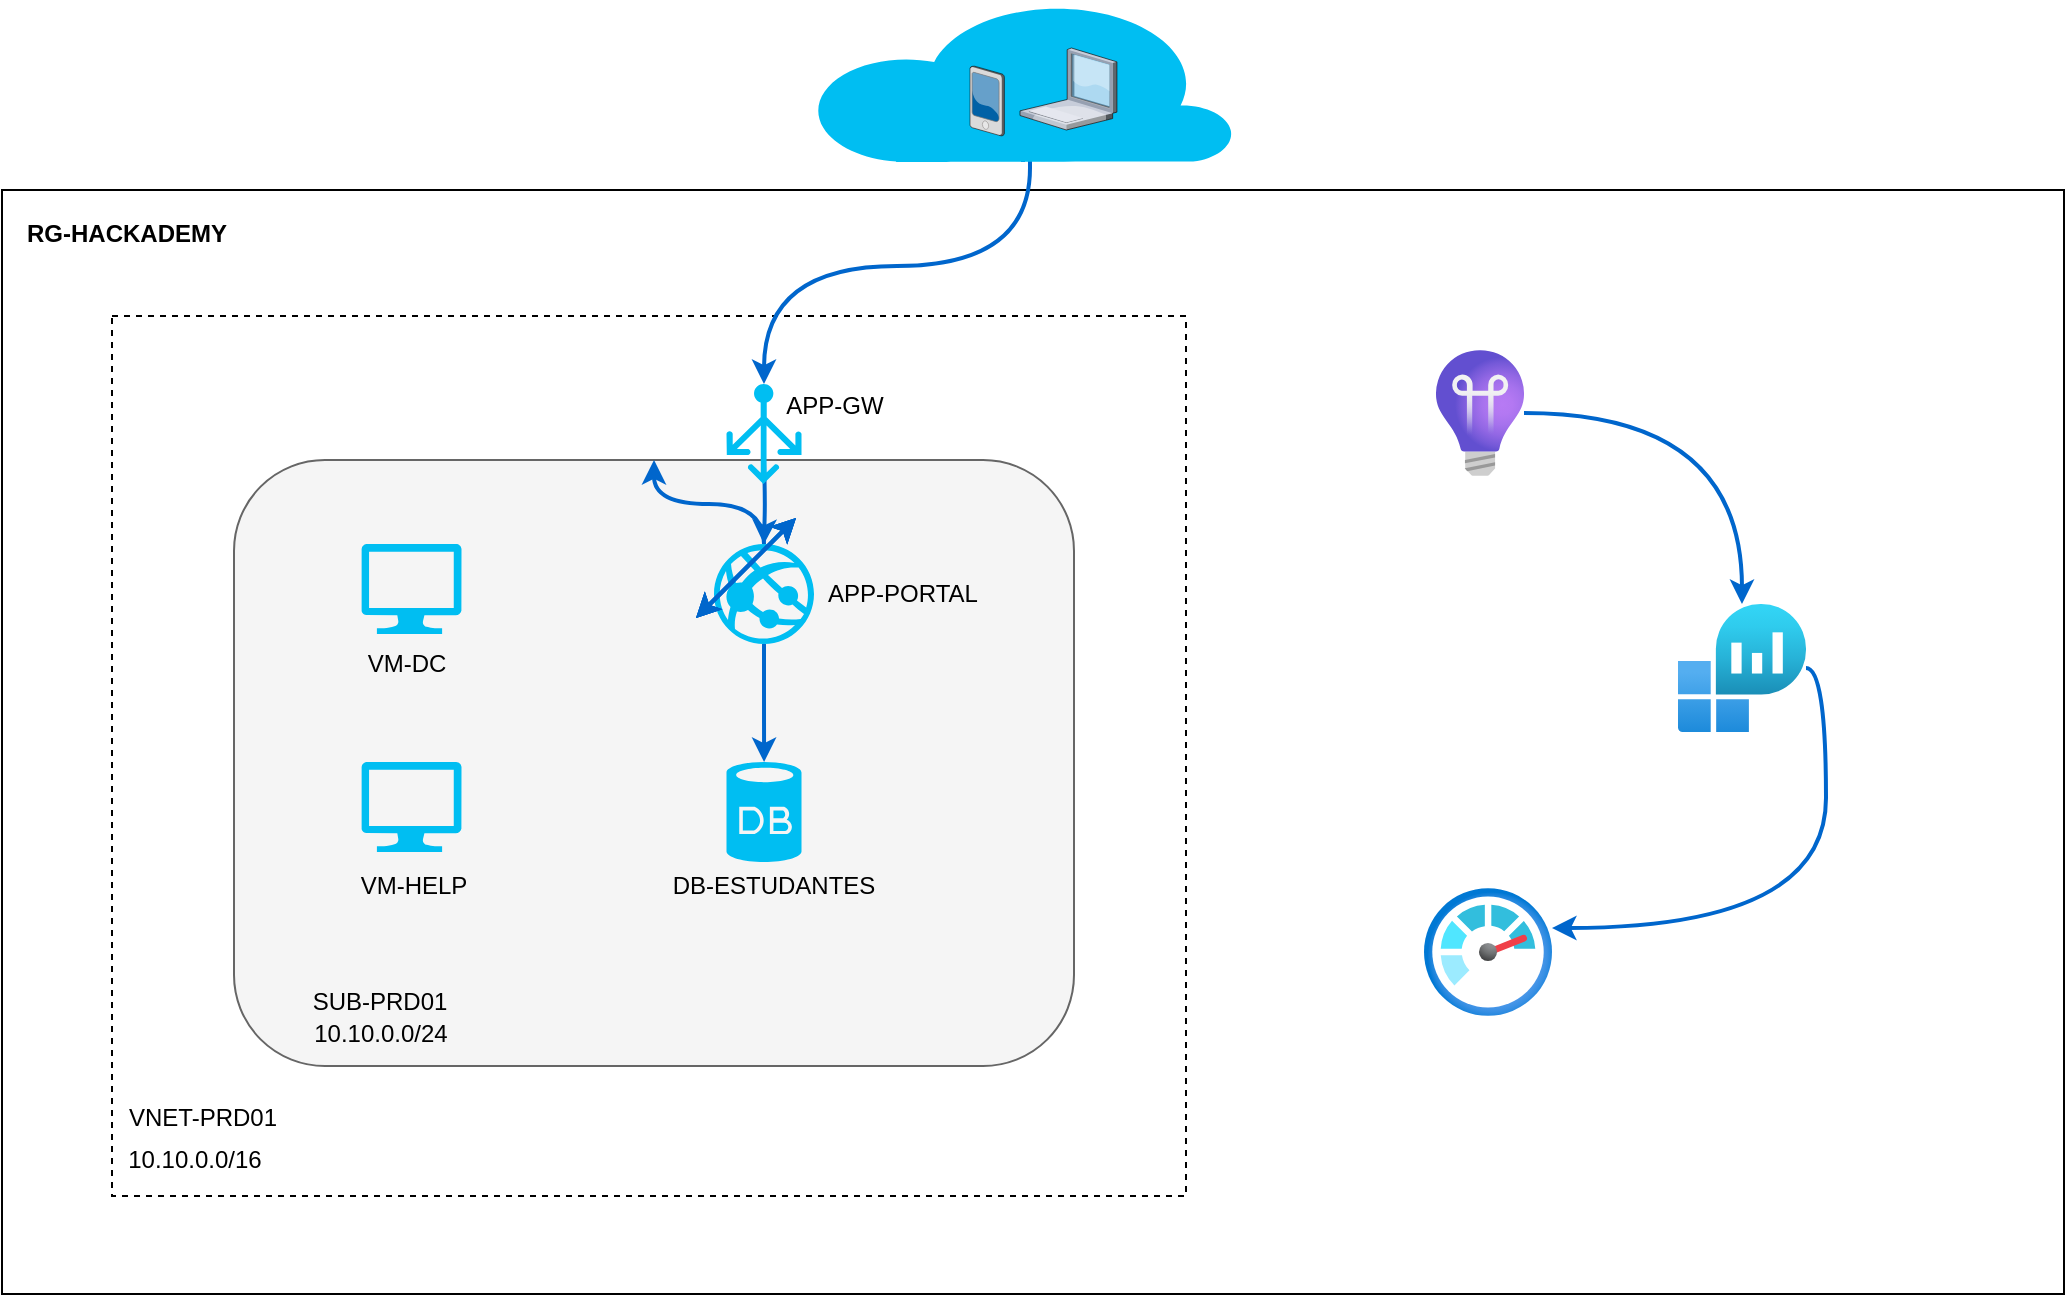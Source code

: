 <mxfile version="16.6.6" type="github">
  <diagram id="ynR--a1zCw6KjokqN372" name="Page-1">
    <mxGraphModel dx="1422" dy="752" grid="0" gridSize="10" guides="1" tooltips="1" connect="1" arrows="1" fold="1" page="1" pageScale="1" pageWidth="1169" pageHeight="827" math="0" shadow="0">
      <root>
        <mxCell id="0" />
        <mxCell id="1" parent="0" />
        <mxCell id="251wRG1uGpw1hVOTBcHn-1" value="" style="rounded=0;whiteSpace=wrap;html=1;" vertex="1" parent="1">
          <mxGeometry x="41" y="105" width="1031" height="552" as="geometry" />
        </mxCell>
        <mxCell id="251wRG1uGpw1hVOTBcHn-2" value="RG-HACKADEMY" style="text;html=1;strokeColor=none;fillColor=none;align=center;verticalAlign=middle;whiteSpace=wrap;rounded=0;fontStyle=1" vertex="1" parent="1">
          <mxGeometry x="50" y="112" width="107" height="30" as="geometry" />
        </mxCell>
        <mxCell id="251wRG1uGpw1hVOTBcHn-4" value="" style="rounded=0;whiteSpace=wrap;html=1;dashed=1;" vertex="1" parent="1">
          <mxGeometry x="96" y="168" width="537" height="440" as="geometry" />
        </mxCell>
        <mxCell id="251wRG1uGpw1hVOTBcHn-5" value="" style="rounded=1;whiteSpace=wrap;html=1;fillColor=#f5f5f5;fontColor=#333333;strokeColor=#666666;" vertex="1" parent="1">
          <mxGeometry x="157" y="240" width="420" height="303" as="geometry" />
        </mxCell>
        <mxCell id="251wRG1uGpw1hVOTBcHn-7" value="10.10.0.0/16" style="text;html=1;strokeColor=none;fillColor=none;align=center;verticalAlign=middle;whiteSpace=wrap;rounded=0;fontStyle=0" vertex="1" parent="1">
          <mxGeometry x="99" y="575" width="77" height="30" as="geometry" />
        </mxCell>
        <mxCell id="251wRG1uGpw1hVOTBcHn-8" value="SUB-PRD01" style="text;html=1;strokeColor=none;fillColor=none;align=center;verticalAlign=middle;whiteSpace=wrap;rounded=0;fontStyle=0" vertex="1" parent="1">
          <mxGeometry x="188.75" y="496" width="82" height="30" as="geometry" />
        </mxCell>
        <mxCell id="251wRG1uGpw1hVOTBcHn-9" value="VNET-PRD01" style="text;html=1;strokeColor=none;fillColor=none;align=center;verticalAlign=middle;whiteSpace=wrap;rounded=0;fontStyle=0" vertex="1" parent="1">
          <mxGeometry x="88" y="554" width="107" height="30" as="geometry" />
        </mxCell>
        <mxCell id="251wRG1uGpw1hVOTBcHn-10" value="10.10.0.0/24" style="text;html=1;strokeColor=none;fillColor=none;align=center;verticalAlign=middle;whiteSpace=wrap;rounded=0;fontStyle=0" vertex="1" parent="1">
          <mxGeometry x="179" y="514" width="103" height="26" as="geometry" />
        </mxCell>
        <mxCell id="251wRG1uGpw1hVOTBcHn-11" value="" style="verticalLabelPosition=bottom;html=1;verticalAlign=top;align=center;strokeColor=none;fillColor=#00BEF2;shape=mxgraph.azure.computer;pointerEvents=1;" vertex="1" parent="1">
          <mxGeometry x="220.75" y="391" width="50" height="45" as="geometry" />
        </mxCell>
        <mxCell id="251wRG1uGpw1hVOTBcHn-13" value="" style="verticalLabelPosition=bottom;html=1;verticalAlign=top;align=center;strokeColor=none;fillColor=#00BEF2;shape=mxgraph.azure.computer;pointerEvents=1;" vertex="1" parent="1">
          <mxGeometry x="220.75" y="282" width="50" height="45" as="geometry" />
        </mxCell>
        <mxCell id="251wRG1uGpw1hVOTBcHn-14" value="VM-DC" style="text;html=1;strokeColor=none;fillColor=none;align=center;verticalAlign=middle;whiteSpace=wrap;rounded=0;fontStyle=0" vertex="1" parent="1">
          <mxGeometry x="216.25" y="327" width="54.5" height="30" as="geometry" />
        </mxCell>
        <mxCell id="251wRG1uGpw1hVOTBcHn-15" value="VM-HELP" style="text;html=1;strokeColor=none;fillColor=none;align=center;verticalAlign=middle;whiteSpace=wrap;rounded=0;fontStyle=0" vertex="1" parent="1">
          <mxGeometry x="216.25" y="438" width="62" height="30" as="geometry" />
        </mxCell>
        <mxCell id="251wRG1uGpw1hVOTBcHn-16" value="" style="verticalLabelPosition=bottom;html=1;verticalAlign=top;align=center;strokeColor=none;fillColor=#00BEF2;shape=mxgraph.azure.database;" vertex="1" parent="1">
          <mxGeometry x="403.25" y="391" width="37.5" height="50" as="geometry" />
        </mxCell>
        <mxCell id="251wRG1uGpw1hVOTBcHn-17" value="DB-ESTUDANTES" style="text;html=1;strokeColor=none;fillColor=none;align=center;verticalAlign=middle;whiteSpace=wrap;rounded=0;fontStyle=0" vertex="1" parent="1">
          <mxGeometry x="370" y="438" width="114" height="30" as="geometry" />
        </mxCell>
        <mxCell id="251wRG1uGpw1hVOTBcHn-32" value="" style="edgeStyle=orthogonalEdgeStyle;curved=0;rounded=1;sketch=0;orthogonalLoop=1;jettySize=auto;html=1;labelBackgroundColor=#3333FF;strokeColor=#0066CC;strokeWidth=2;" edge="1" parent="1" source="251wRG1uGpw1hVOTBcHn-18" target="251wRG1uGpw1hVOTBcHn-16">
          <mxGeometry relative="1" as="geometry" />
        </mxCell>
        <mxCell id="251wRG1uGpw1hVOTBcHn-42" style="edgeStyle=orthogonalEdgeStyle;curved=1;rounded=1;sketch=0;orthogonalLoop=1;jettySize=auto;html=1;exitX=0.5;exitY=0;exitDx=0;exitDy=0;exitPerimeter=0;labelBackgroundColor=#3333FF;strokeColor=#0066CC;strokeWidth=2;" edge="1" parent="1" source="251wRG1uGpw1hVOTBcHn-18" target="251wRG1uGpw1hVOTBcHn-5">
          <mxGeometry relative="1" as="geometry" />
        </mxCell>
        <mxCell id="251wRG1uGpw1hVOTBcHn-18" value="" style="verticalLabelPosition=bottom;html=1;verticalAlign=top;align=center;strokeColor=none;fillColor=#00BEF2;shape=mxgraph.azure.azure_website;pointerEvents=1;" vertex="1" parent="1">
          <mxGeometry x="397" y="282" width="50" height="50" as="geometry" />
        </mxCell>
        <mxCell id="251wRG1uGpw1hVOTBcHn-19" value="APP-PORTAL" style="text;html=1;strokeColor=none;fillColor=none;align=center;verticalAlign=middle;whiteSpace=wrap;rounded=0;fontStyle=0" vertex="1" parent="1">
          <mxGeometry x="450" y="292" width="83.25" height="30" as="geometry" />
        </mxCell>
        <mxCell id="251wRG1uGpw1hVOTBcHn-31" value="" style="edgeStyle=orthogonalEdgeStyle;curved=0;rounded=1;sketch=0;orthogonalLoop=1;jettySize=auto;html=1;labelBackgroundColor=#3333FF;strokeColor=#0066CC;strokeWidth=2;" edge="1" parent="1" target="251wRG1uGpw1hVOTBcHn-18">
          <mxGeometry relative="1" as="geometry">
            <mxPoint x="422" y="239" as="sourcePoint" />
          </mxGeometry>
        </mxCell>
        <mxCell id="251wRG1uGpw1hVOTBcHn-20" value="" style="verticalLabelPosition=bottom;html=1;verticalAlign=top;align=center;strokeColor=none;fillColor=#00BEF2;shape=mxgraph.azure.load_balancer_generic;pointerEvents=1;" vertex="1" parent="1">
          <mxGeometry x="403.25" y="202" width="37.5" height="50" as="geometry" />
        </mxCell>
        <mxCell id="251wRG1uGpw1hVOTBcHn-24" style="edgeStyle=orthogonalEdgeStyle;curved=1;rounded=1;sketch=0;orthogonalLoop=1;jettySize=auto;html=1;exitX=0.5;exitY=1;exitDx=0;exitDy=0;exitPerimeter=0;labelBackgroundColor=#3333FF;strokeWidth=2;strokeColor=#0066CC;" edge="1" parent="1" source="251wRG1uGpw1hVOTBcHn-21" target="251wRG1uGpw1hVOTBcHn-20">
          <mxGeometry relative="1" as="geometry">
            <Array as="points">
              <mxPoint x="552" y="45" />
              <mxPoint x="555" y="45" />
              <mxPoint x="555" y="143" />
              <mxPoint x="422" y="143" />
            </Array>
          </mxGeometry>
        </mxCell>
        <mxCell id="251wRG1uGpw1hVOTBcHn-21" value="" style="verticalLabelPosition=bottom;html=1;verticalAlign=top;align=center;strokeColor=none;fillColor=#00BEF2;shape=mxgraph.azure.cloud;" vertex="1" parent="1">
          <mxGeometry x="446" y="10" width="211" height="81" as="geometry" />
        </mxCell>
        <mxCell id="251wRG1uGpw1hVOTBcHn-22" value="" style="verticalLabelPosition=bottom;sketch=0;aspect=fixed;html=1;verticalAlign=top;strokeColor=none;align=center;outlineConnect=0;shape=mxgraph.citrix.laptop_1;" vertex="1" parent="1">
          <mxGeometry x="550" y="34" width="48.45" height="41" as="geometry" />
        </mxCell>
        <mxCell id="251wRG1uGpw1hVOTBcHn-23" value="" style="verticalLabelPosition=bottom;sketch=0;aspect=fixed;html=1;verticalAlign=top;strokeColor=none;align=center;outlineConnect=0;shape=mxgraph.citrix.pda;" vertex="1" parent="1">
          <mxGeometry x="525" y="43" width="17.21" height="35" as="geometry" />
        </mxCell>
        <mxCell id="251wRG1uGpw1hVOTBcHn-25" value="APP-GW" style="text;html=1;strokeColor=none;fillColor=none;align=center;verticalAlign=middle;whiteSpace=wrap;rounded=0;fontStyle=0" vertex="1" parent="1">
          <mxGeometry x="429.5" y="198" width="54.5" height="30" as="geometry" />
        </mxCell>
        <mxCell id="251wRG1uGpw1hVOTBcHn-39" style="edgeStyle=orthogonalEdgeStyle;curved=1;rounded=1;sketch=0;orthogonalLoop=1;jettySize=auto;html=1;labelBackgroundColor=#3333FF;strokeColor=#0066CC;strokeWidth=2;" edge="1" parent="1" source="251wRG1uGpw1hVOTBcHn-33" target="251wRG1uGpw1hVOTBcHn-35">
          <mxGeometry relative="1" as="geometry">
            <Array as="points">
              <mxPoint x="953" y="474" />
            </Array>
          </mxGeometry>
        </mxCell>
        <mxCell id="251wRG1uGpw1hVOTBcHn-33" value="" style="aspect=fixed;html=1;points=[];align=center;image;fontSize=12;image=img/lib/azure2/analytics/Log_Analytics_Workspaces.svg;rounded=0;sketch=0;" vertex="1" parent="1">
          <mxGeometry x="879" y="312" width="64" height="64" as="geometry" />
        </mxCell>
        <mxCell id="251wRG1uGpw1hVOTBcHn-37" style="edgeStyle=orthogonalEdgeStyle;curved=1;rounded=1;sketch=0;orthogonalLoop=1;jettySize=auto;html=1;labelBackgroundColor=#3333FF;strokeColor=#0066CC;strokeWidth=2;" edge="1" parent="1" source="251wRG1uGpw1hVOTBcHn-34" target="251wRG1uGpw1hVOTBcHn-33">
          <mxGeometry relative="1" as="geometry" />
        </mxCell>
        <mxCell id="251wRG1uGpw1hVOTBcHn-34" value="" style="aspect=fixed;html=1;points=[];align=center;image;fontSize=12;image=img/lib/azure2/devops/Application_Insights.svg;rounded=0;sketch=0;" vertex="1" parent="1">
          <mxGeometry x="758" y="185" width="44" height="63" as="geometry" />
        </mxCell>
        <mxCell id="251wRG1uGpw1hVOTBcHn-35" value="" style="aspect=fixed;html=1;points=[];align=center;image;fontSize=12;image=img/lib/azure2/management_governance/Monitor.svg;rounded=0;sketch=0;" vertex="1" parent="1">
          <mxGeometry x="752" y="454" width="64" height="64" as="geometry" />
        </mxCell>
        <mxCell id="251wRG1uGpw1hVOTBcHn-36" value="" style="endArrow=classic;startArrow=classic;html=1;rounded=1;labelBackgroundColor=#3333FF;sketch=0;strokeColor=#0066CC;strokeWidth=2;curved=1;" edge="1" parent="1">
          <mxGeometry width="50" height="50" relative="1" as="geometry">
            <mxPoint x="388" y="319" as="sourcePoint" />
            <mxPoint x="438" y="269" as="targetPoint" />
          </mxGeometry>
        </mxCell>
        <mxCell id="251wRG1uGpw1hVOTBcHn-38" value="" style="endArrow=classic;startArrow=classic;html=1;rounded=1;labelBackgroundColor=#3333FF;sketch=0;strokeColor=#0066CC;strokeWidth=2;curved=1;" edge="1" parent="1">
          <mxGeometry width="50" height="50" relative="1" as="geometry">
            <mxPoint x="388" y="319" as="sourcePoint" />
            <mxPoint x="438" y="269" as="targetPoint" />
          </mxGeometry>
        </mxCell>
        <mxCell id="251wRG1uGpw1hVOTBcHn-40" value="" style="endArrow=classic;startArrow=classic;html=1;rounded=1;labelBackgroundColor=#3333FF;sketch=0;strokeColor=#0066CC;strokeWidth=2;curved=1;" edge="1" parent="1">
          <mxGeometry width="50" height="50" relative="1" as="geometry">
            <mxPoint x="388" y="319" as="sourcePoint" />
            <mxPoint x="438" y="269" as="targetPoint" />
          </mxGeometry>
        </mxCell>
        <mxCell id="251wRG1uGpw1hVOTBcHn-41" value="" style="endArrow=classic;startArrow=classic;html=1;rounded=1;labelBackgroundColor=#3333FF;sketch=0;strokeColor=#0066CC;strokeWidth=2;curved=1;" edge="1" parent="1">
          <mxGeometry width="50" height="50" relative="1" as="geometry">
            <mxPoint x="388" y="319" as="sourcePoint" />
            <mxPoint x="438" y="269" as="targetPoint" />
          </mxGeometry>
        </mxCell>
      </root>
    </mxGraphModel>
  </diagram>
</mxfile>
